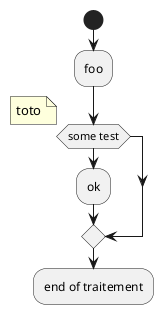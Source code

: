 {
  "sha1": "34un3sf4eh84io8hn19wkpy1dbieijx",
  "insertion": {
    "when": "2024-05-30T20:48:20.182Z",
    "user": "plantuml@gmail.com"
  }
}
@startuml
start
:foo;
if (some test) then
note left:toto
:ok;
endif
:end of traitement;
@enduml
